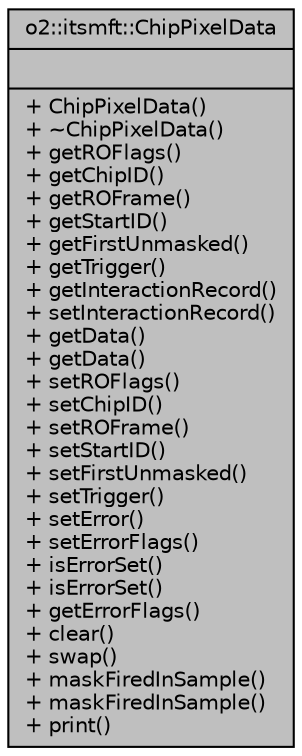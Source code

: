 digraph "o2::itsmft::ChipPixelData"
{
 // INTERACTIVE_SVG=YES
  bgcolor="transparent";
  edge [fontname="Helvetica",fontsize="10",labelfontname="Helvetica",labelfontsize="10"];
  node [fontname="Helvetica",fontsize="10",shape=record];
  Node1 [label="{o2::itsmft::ChipPixelData\n||+ ChipPixelData()\l+ ~ChipPixelData()\l+ getROFlags()\l+ getChipID()\l+ getROFrame()\l+ getStartID()\l+ getFirstUnmasked()\l+ getTrigger()\l+ getInteractionRecord()\l+ setInteractionRecord()\l+ getData()\l+ getData()\l+ setROFlags()\l+ setChipID()\l+ setROFrame()\l+ setStartID()\l+ setFirstUnmasked()\l+ setTrigger()\l+ setError()\l+ setErrorFlags()\l+ isErrorSet()\l+ isErrorSet()\l+ getErrorFlags()\l+ clear()\l+ swap()\l+ maskFiredInSample()\l+ maskFiredInSample()\l+ print()\l}",height=0.2,width=0.4,color="black", fillcolor="grey75", style="filled", fontcolor="black"];
}
